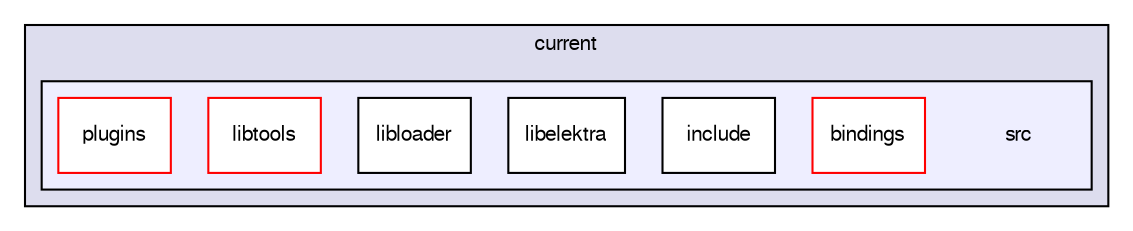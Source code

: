 digraph "src" {
  compound=true
  node [ fontsize="10", fontname="FreeSans"];
  edge [ labelfontsize="10", labelfontname="FreeSans"];
  subgraph clusterdir_076a55733ba97f3c508709d7064ea819 {
    graph [ bgcolor="#ddddee", pencolor="black", label="current" fontname="FreeSans", fontsize="10", URL="dir_076a55733ba97f3c508709d7064ea819.html"]
  subgraph clusterdir_040b7816fa07da873994562ccfc2f7a9 {
    graph [ bgcolor="#eeeeff", pencolor="black", label="" URL="dir_040b7816fa07da873994562ccfc2f7a9.html"];
    dir_040b7816fa07da873994562ccfc2f7a9 [shape=plaintext label="src"];
    dir_bb147b2c3223e55d874c1f8cff43fc88 [shape=box label="bindings" color="red" fillcolor="white" style="filled" URL="dir_bb147b2c3223e55d874c1f8cff43fc88.html"];
    dir_2a6ecca1342d40ec94d4cf26b95ef4be [shape=box label="include" color="black" fillcolor="white" style="filled" URL="dir_2a6ecca1342d40ec94d4cf26b95ef4be.html"];
    dir_59d3d8c523ac4421faf9adbd029d8acb [shape=box label="libelektra" color="black" fillcolor="white" style="filled" URL="dir_59d3d8c523ac4421faf9adbd029d8acb.html"];
    dir_2af0805e6bd70e4c274f781abb21e745 [shape=box label="libloader" color="black" fillcolor="white" style="filled" URL="dir_2af0805e6bd70e4c274f781abb21e745.html"];
    dir_500598c32e3a02674576f8e22cba3afe [shape=box label="libtools" color="red" fillcolor="white" style="filled" URL="dir_500598c32e3a02674576f8e22cba3afe.html"];
    dir_fa7d91e2ae81b564cb189eaf369b1c7b [shape=box label="plugins" color="red" fillcolor="white" style="filled" URL="dir_fa7d91e2ae81b564cb189eaf369b1c7b.html"];
  }
  }
}
